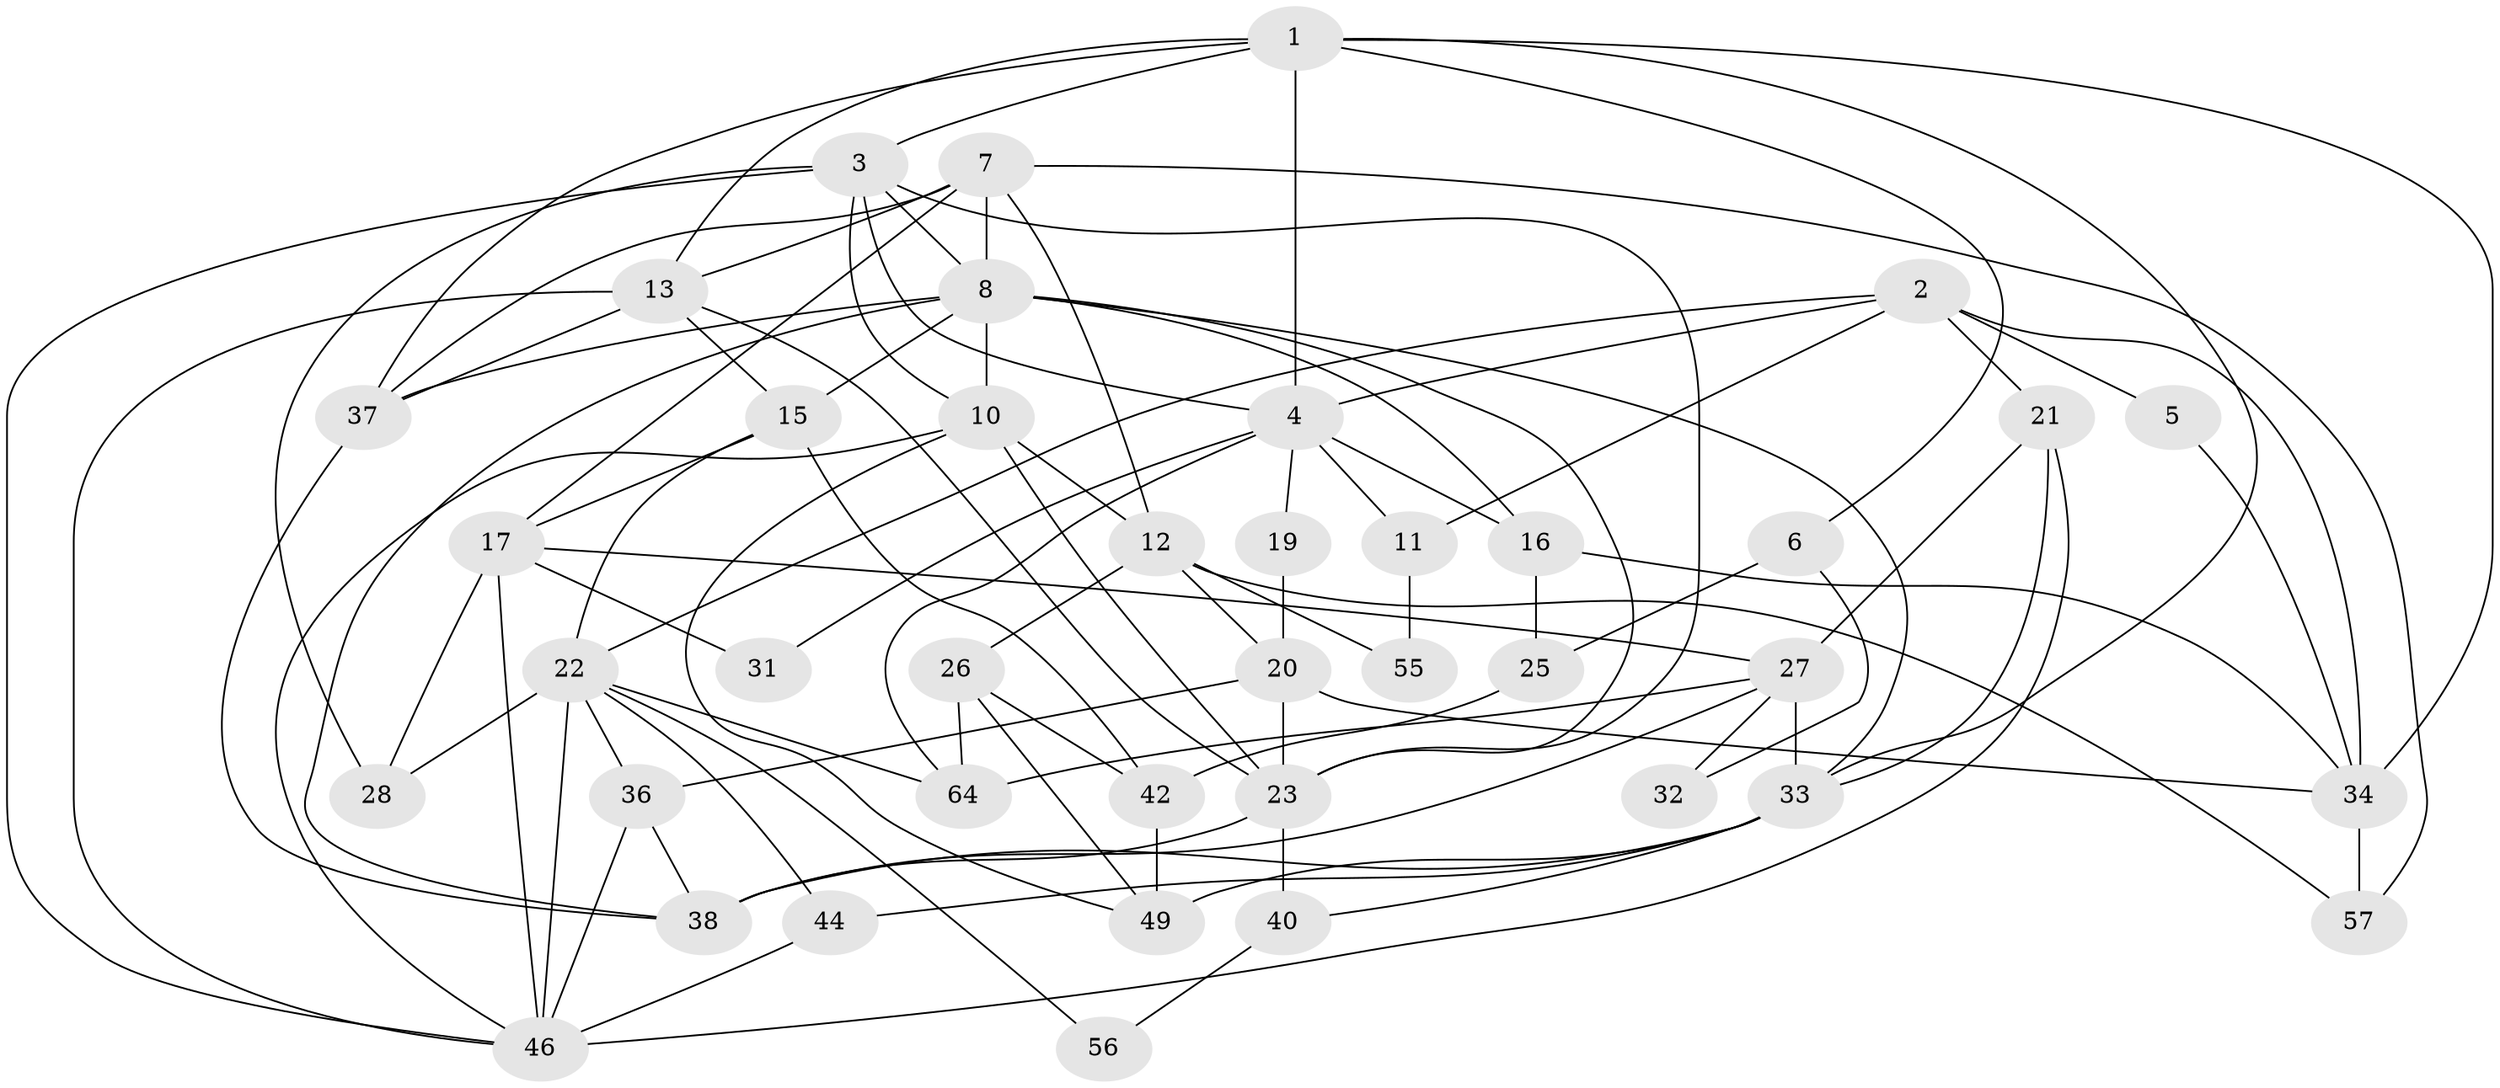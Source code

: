 // Generated by graph-tools (version 1.1) at 2025/52/02/27/25 19:52:06]
// undirected, 40 vertices, 96 edges
graph export_dot {
graph [start="1"]
  node [color=gray90,style=filled];
  1 [super="+30"];
  2 [super="+48"];
  3 [super="+51"];
  4 [super="+9"];
  5;
  6;
  7 [super="+18"];
  8 [super="+60"];
  10 [super="+14"];
  11;
  12 [super="+52"];
  13 [super="+63"];
  15 [super="+58"];
  16 [super="+41"];
  17 [super="+39"];
  19;
  20 [super="+50"];
  21 [super="+24"];
  22 [super="+53"];
  23;
  25;
  26;
  27 [super="+29"];
  28;
  31;
  32;
  33 [super="+45"];
  34 [super="+35"];
  36 [super="+62"];
  37 [super="+59"];
  38 [super="+47"];
  40;
  42 [super="+43"];
  44;
  46 [super="+54"];
  49 [super="+61"];
  55;
  56;
  57;
  64;
  1 -- 3;
  1 -- 6;
  1 -- 34;
  1 -- 37;
  1 -- 33;
  1 -- 4;
  1 -- 13;
  2 -- 5;
  2 -- 21 [weight=3];
  2 -- 34;
  2 -- 4;
  2 -- 22;
  2 -- 11;
  3 -- 8;
  3 -- 46;
  3 -- 4;
  3 -- 28;
  3 -- 23;
  3 -- 10;
  4 -- 16 [weight=2];
  4 -- 19;
  4 -- 31;
  4 -- 64;
  4 -- 11;
  5 -- 34;
  6 -- 25;
  6 -- 32;
  7 -- 17;
  7 -- 37;
  7 -- 8;
  7 -- 57;
  7 -- 13;
  7 -- 12;
  8 -- 16;
  8 -- 33;
  8 -- 38;
  8 -- 23;
  8 -- 10;
  8 -- 15;
  8 -- 37;
  10 -- 23;
  10 -- 46;
  10 -- 49;
  10 -- 12;
  11 -- 55;
  12 -- 57;
  12 -- 26;
  12 -- 20;
  12 -- 55;
  13 -- 46;
  13 -- 15;
  13 -- 37;
  13 -- 23;
  15 -- 22;
  15 -- 42 [weight=2];
  15 -- 17;
  16 -- 25;
  16 -- 34;
  17 -- 31;
  17 -- 27;
  17 -- 28;
  17 -- 46;
  19 -- 20;
  20 -- 23;
  20 -- 34;
  20 -- 36;
  21 -- 46;
  21 -- 27;
  21 -- 33;
  22 -- 44;
  22 -- 46;
  22 -- 64;
  22 -- 56;
  22 -- 28;
  22 -- 36;
  23 -- 40;
  23 -- 38;
  25 -- 42;
  26 -- 64;
  26 -- 42;
  26 -- 49;
  27 -- 32;
  27 -- 64;
  27 -- 33;
  27 -- 38;
  33 -- 49 [weight=2];
  33 -- 38;
  33 -- 40;
  33 -- 44;
  34 -- 57;
  36 -- 38;
  36 -- 46 [weight=2];
  37 -- 38;
  40 -- 56;
  42 -- 49;
  44 -- 46;
}
